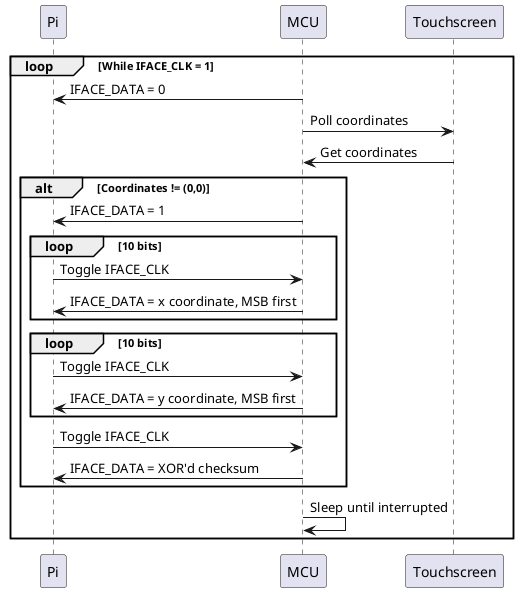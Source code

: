 @startuml driver
participant Pi
participant MCU
participant Touchscreen as ts

loop While IFACE_CLK = 1
    Pi <- MCU: IFACE_DATA = 0
    MCU -> ts: Poll coordinates
    MCU <- ts: Get coordinates
    alt Coordinates != (0,0)
        Pi <- MCU: IFACE_DATA = 1
        loop 10 bits
            Pi -> MCU: Toggle IFACE_CLK
            Pi <- MCU: IFACE_DATA = x coordinate, MSB first
        end
        loop 10 bits
            Pi -> MCU: Toggle IFACE_CLK
            Pi <- MCU: IFACE_DATA = y coordinate, MSB first
        end
        Pi -> MCU: Toggle IFACE_CLK
        Pi <- MCU: IFACE_DATA = XOR'd checksum
    end
    MCU -> MCU: Sleep until interrupted
end
@enduml
